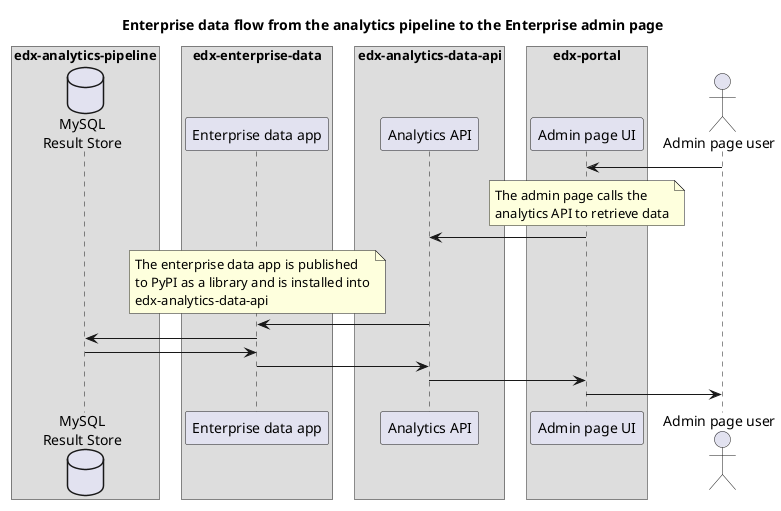 @startuml
skinparam BoxPadding 10

title Enterprise data flow from the analytics pipeline to the Enterprise admin page

box "edx-analytics-pipeline"
    database "MySQL\nResult Store" as mysql
end box

box "edx-enterprise-data"
    participant "Enterprise data app" as ent
end box

box "edx-analytics-data-api"
    participant "Analytics API" as api
end box

box "edx-portal"
    participant "Admin page UI" as admin
end box

actor "Admin page user" as user

user -> admin
note over admin: The admin page calls the\nanalytics API to retrieve data
admin -> api
note over ent: The enterprise data app is published\nto PyPI as a library and is installed into\nedx-analytics-data-api
api -> ent
ent -> mysql
mysql -> ent
ent -> api
api -> admin
admin->user

@enduml
